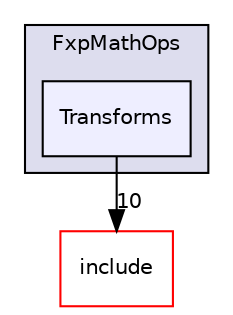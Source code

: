 digraph "lib/Dialect/FxpMathOps/Transforms" {
  bgcolor=transparent;
  compound=true
  node [ fontsize="10", fontname="Helvetica"];
  edge [ labelfontsize="10", labelfontname="Helvetica"];
  subgraph clusterdir_547b79919bb5ab07495c9a87132fc5b1 {
    graph [ bgcolor="#ddddee", pencolor="black", label="FxpMathOps" fontname="Helvetica", fontsize="10", URL="dir_547b79919bb5ab07495c9a87132fc5b1.html"]
  dir_35e1016863affac1a3cc38c9259f69ab [shape=box, label="Transforms", style="filled", fillcolor="#eeeeff", pencolor="black", URL="dir_35e1016863affac1a3cc38c9259f69ab.html"];
  }
  dir_d44c64559bbebec7f509842c48db8b23 [shape=box label="include" color="red" URL="dir_d44c64559bbebec7f509842c48db8b23.html"];
  dir_35e1016863affac1a3cc38c9259f69ab->dir_d44c64559bbebec7f509842c48db8b23 [headlabel="10", labeldistance=1.5 headhref="dir_000082_000000.html"];
}

